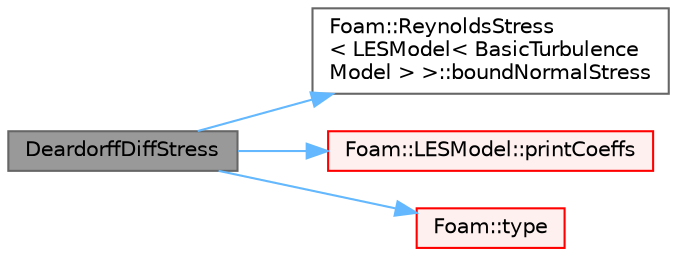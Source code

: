 digraph "DeardorffDiffStress"
{
 // LATEX_PDF_SIZE
  bgcolor="transparent";
  edge [fontname=Helvetica,fontsize=10,labelfontname=Helvetica,labelfontsize=10];
  node [fontname=Helvetica,fontsize=10,shape=box,height=0.2,width=0.4];
  rankdir="LR";
  Node1 [id="Node000001",label="DeardorffDiffStress",height=0.2,width=0.4,color="gray40", fillcolor="grey60", style="filled", fontcolor="black",tooltip=" "];
  Node1 -> Node2 [id="edge1_Node000001_Node000002",color="steelblue1",style="solid",tooltip=" "];
  Node2 [id="Node000002",label="Foam::ReynoldsStress\l\< LESModel\< BasicTurbulence\lModel \> \>::boundNormalStress",height=0.2,width=0.4,color="grey40", fillcolor="white", style="filled",URL="$classFoam_1_1ReynoldsStress.html#a1aced779ed53c78b4fbef9d30f318a7f",tooltip=" "];
  Node1 -> Node3 [id="edge2_Node000001_Node000003",color="steelblue1",style="solid",tooltip=" "];
  Node3 [id="Node000003",label="Foam::LESModel::printCoeffs",height=0.2,width=0.4,color="red", fillcolor="#FFF0F0", style="filled",URL="$classFoam_1_1LESModel.html#a0f4402f1befa8e0c990aefa648497a43",tooltip=" "];
  Node1 -> Node8 [id="edge3_Node000001_Node000008",color="steelblue1",style="solid",tooltip=" "];
  Node8 [id="Node000008",label="Foam::type",height=0.2,width=0.4,color="red", fillcolor="#FFF0F0", style="filled",URL="$namespaceFoam.html#a69e2e8a647a7073be8ce6437c0aff762",tooltip=" "];
}

